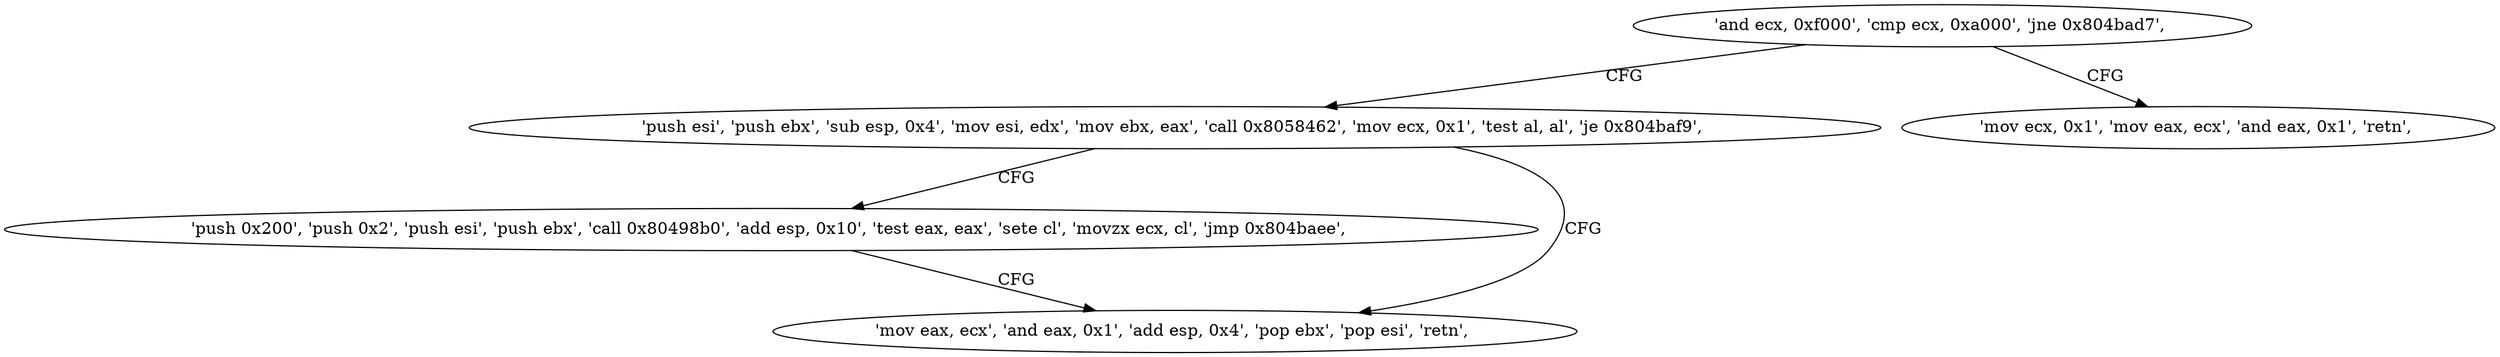 digraph "func" {
"134527678" [label = "'and ecx, 0xf000', 'cmp ecx, 0xa000', 'jne 0x804bad7', " ]
"134527703" [label = "'push esi', 'push ebx', 'sub esp, 0x4', 'mov esi, edx', 'mov ebx, eax', 'call 0x8058462', 'mov ecx, 0x1', 'test al, al', 'je 0x804baf9', " ]
"134527692" [label = "'mov ecx, 0x1', 'mov eax, ecx', 'and eax, 0x1', 'retn', " ]
"134527737" [label = "'push 0x200', 'push 0x2', 'push esi', 'push ebx', 'call 0x80498b0', 'add esp, 0x10', 'test eax, eax', 'sete cl', 'movzx ecx, cl', 'jmp 0x804baee', " ]
"134527726" [label = "'mov eax, ecx', 'and eax, 0x1', 'add esp, 0x4', 'pop ebx', 'pop esi', 'retn', " ]
"134527678" -> "134527703" [ label = "CFG" ]
"134527678" -> "134527692" [ label = "CFG" ]
"134527703" -> "134527737" [ label = "CFG" ]
"134527703" -> "134527726" [ label = "CFG" ]
"134527737" -> "134527726" [ label = "CFG" ]
}
